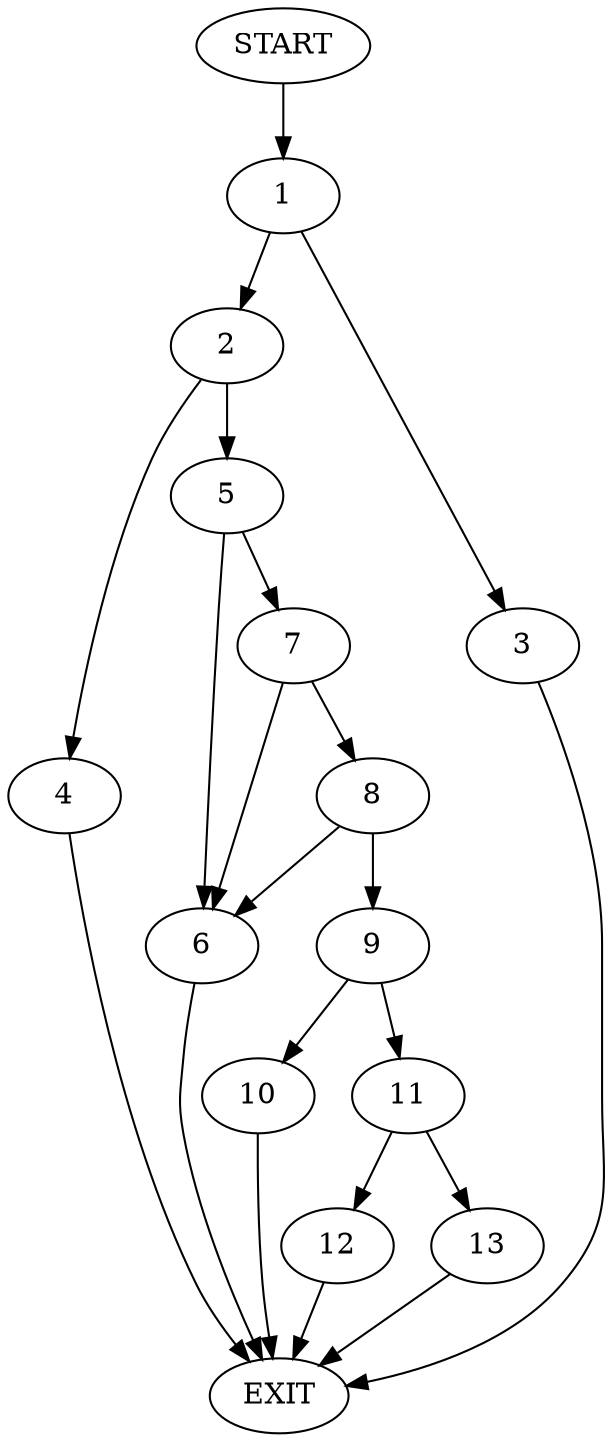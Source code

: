 digraph {
0 [label="START"]
14 [label="EXIT"]
0 -> 1
1 -> 2
1 -> 3
3 -> 14
2 -> 4
2 -> 5
4 -> 14
5 -> 6
5 -> 7
7 -> 6
7 -> 8
6 -> 14
8 -> 6
8 -> 9
9 -> 10
9 -> 11
11 -> 12
11 -> 13
10 -> 14
12 -> 14
13 -> 14
}
